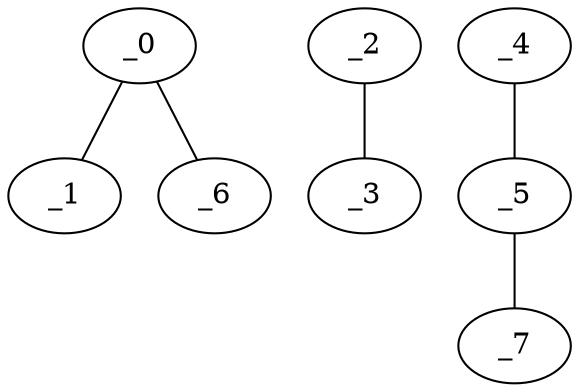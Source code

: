 graph HP1_0136 {
	_0	 [x="0.96",
		y="2.86"];
	_1	 [x="0.83615",
		y="0.711117"];
	_0 -- _1;
	_6	 [x="2.85859",
		y="2.42959"];
	_0 -- _6;
	_2	 [x="2.07274",
		y="0.737274"];
	_3	 [x="1.97715",
		y="2.87248"];
	_2 -- _3;
	_4	 [x="0.761425",
		y="1.86076"];
	_5	 [x="2.3",
		y="1.76"];
	_4 -- _5;
	_7	 [x="2.79566",
		y="0.100139"];
	_5 -- _7;
}
